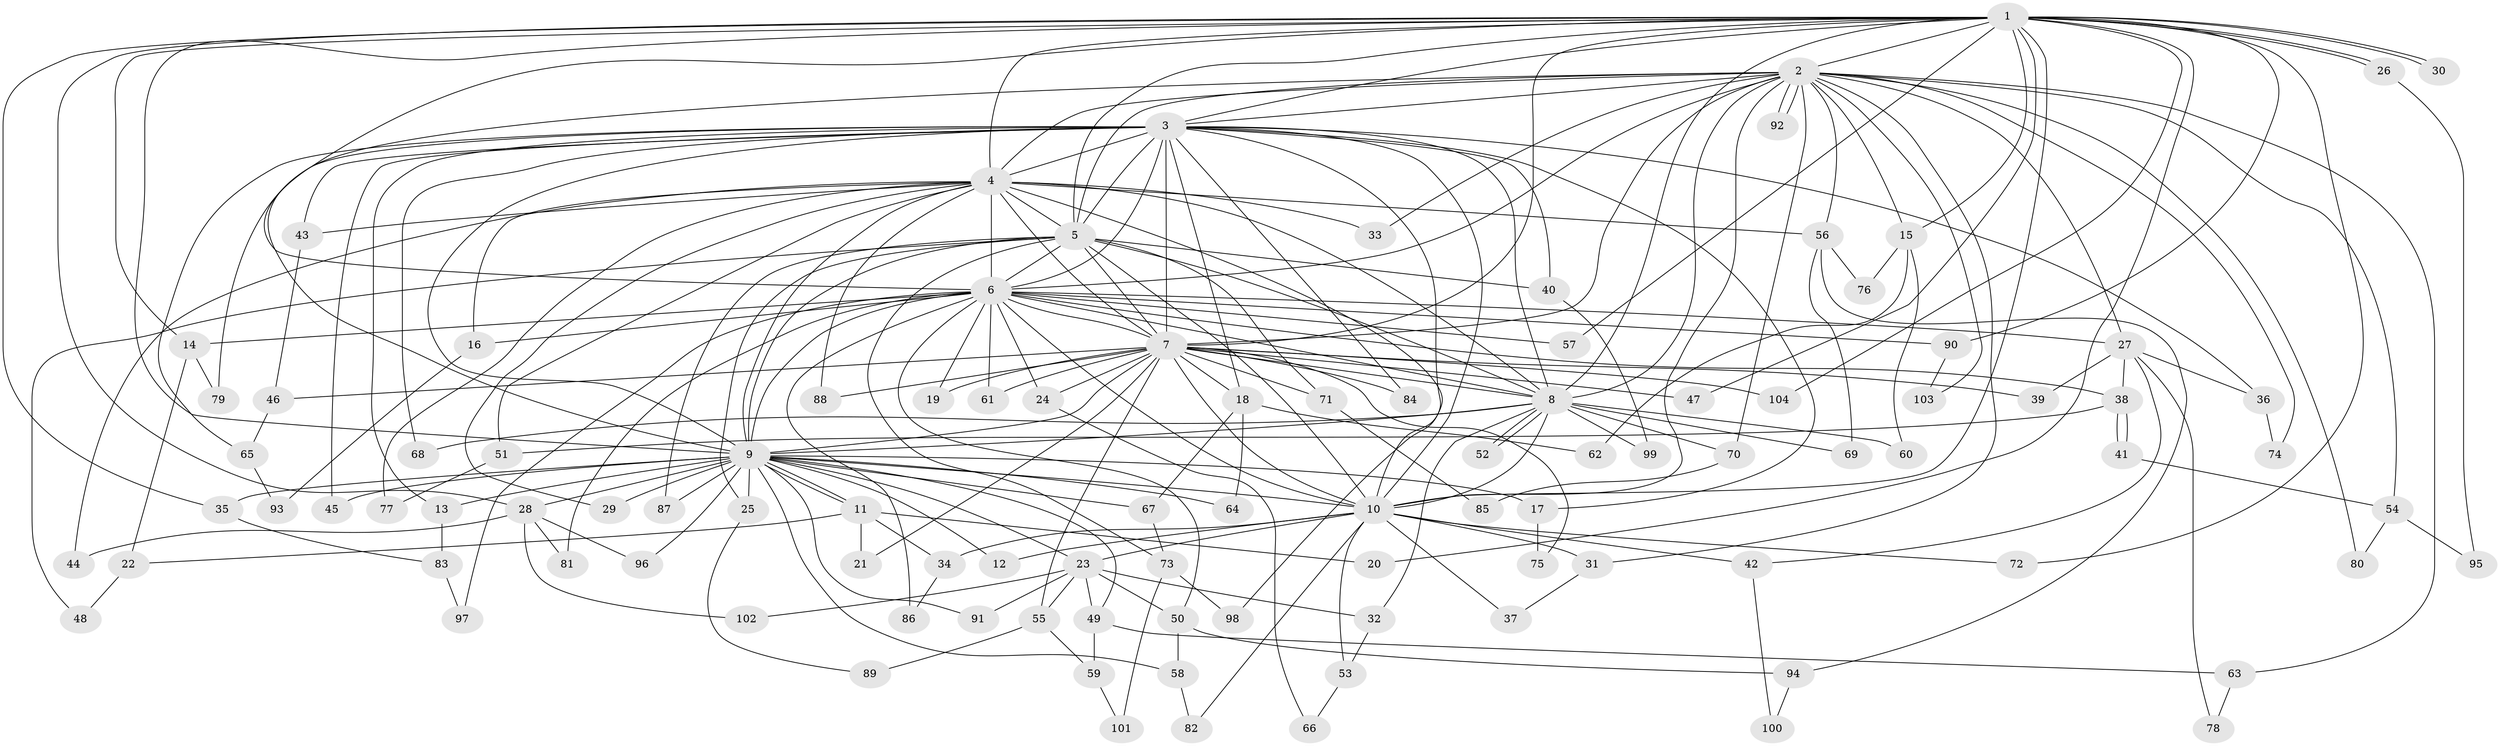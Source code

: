 // Generated by graph-tools (version 1.1) at 2025/34/03/09/25 02:34:45]
// undirected, 104 vertices, 233 edges
graph export_dot {
graph [start="1"]
  node [color=gray90,style=filled];
  1;
  2;
  3;
  4;
  5;
  6;
  7;
  8;
  9;
  10;
  11;
  12;
  13;
  14;
  15;
  16;
  17;
  18;
  19;
  20;
  21;
  22;
  23;
  24;
  25;
  26;
  27;
  28;
  29;
  30;
  31;
  32;
  33;
  34;
  35;
  36;
  37;
  38;
  39;
  40;
  41;
  42;
  43;
  44;
  45;
  46;
  47;
  48;
  49;
  50;
  51;
  52;
  53;
  54;
  55;
  56;
  57;
  58;
  59;
  60;
  61;
  62;
  63;
  64;
  65;
  66;
  67;
  68;
  69;
  70;
  71;
  72;
  73;
  74;
  75;
  76;
  77;
  78;
  79;
  80;
  81;
  82;
  83;
  84;
  85;
  86;
  87;
  88;
  89;
  90;
  91;
  92;
  93;
  94;
  95;
  96;
  97;
  98;
  99;
  100;
  101;
  102;
  103;
  104;
  1 -- 2;
  1 -- 3;
  1 -- 4;
  1 -- 5;
  1 -- 6;
  1 -- 7;
  1 -- 8;
  1 -- 9;
  1 -- 10;
  1 -- 14;
  1 -- 15;
  1 -- 20;
  1 -- 26;
  1 -- 26;
  1 -- 28;
  1 -- 30;
  1 -- 30;
  1 -- 35;
  1 -- 47;
  1 -- 57;
  1 -- 72;
  1 -- 90;
  1 -- 104;
  2 -- 3;
  2 -- 4;
  2 -- 5;
  2 -- 6;
  2 -- 7;
  2 -- 8;
  2 -- 9;
  2 -- 10;
  2 -- 15;
  2 -- 27;
  2 -- 31;
  2 -- 33;
  2 -- 54;
  2 -- 56;
  2 -- 63;
  2 -- 70;
  2 -- 74;
  2 -- 80;
  2 -- 92;
  2 -- 92;
  2 -- 103;
  3 -- 4;
  3 -- 5;
  3 -- 6;
  3 -- 7;
  3 -- 8;
  3 -- 9;
  3 -- 10;
  3 -- 13;
  3 -- 17;
  3 -- 18;
  3 -- 36;
  3 -- 40;
  3 -- 43;
  3 -- 45;
  3 -- 65;
  3 -- 68;
  3 -- 79;
  3 -- 84;
  3 -- 98;
  4 -- 5;
  4 -- 6;
  4 -- 7;
  4 -- 8;
  4 -- 9;
  4 -- 10;
  4 -- 16;
  4 -- 29;
  4 -- 33;
  4 -- 43;
  4 -- 44;
  4 -- 51;
  4 -- 56;
  4 -- 77;
  4 -- 88;
  5 -- 6;
  5 -- 7;
  5 -- 8;
  5 -- 9;
  5 -- 10;
  5 -- 25;
  5 -- 40;
  5 -- 48;
  5 -- 71;
  5 -- 73;
  5 -- 87;
  6 -- 7;
  6 -- 8;
  6 -- 9;
  6 -- 10;
  6 -- 14;
  6 -- 16;
  6 -- 19;
  6 -- 24;
  6 -- 27;
  6 -- 38;
  6 -- 50;
  6 -- 57;
  6 -- 61;
  6 -- 81;
  6 -- 86;
  6 -- 90;
  6 -- 97;
  7 -- 8;
  7 -- 9;
  7 -- 10;
  7 -- 18;
  7 -- 19;
  7 -- 21;
  7 -- 24;
  7 -- 39;
  7 -- 46;
  7 -- 47;
  7 -- 55;
  7 -- 61;
  7 -- 71;
  7 -- 75;
  7 -- 84;
  7 -- 88;
  7 -- 104;
  8 -- 9;
  8 -- 10;
  8 -- 32;
  8 -- 52;
  8 -- 52;
  8 -- 60;
  8 -- 68;
  8 -- 69;
  8 -- 70;
  8 -- 99;
  9 -- 10;
  9 -- 11;
  9 -- 11;
  9 -- 12;
  9 -- 13;
  9 -- 17;
  9 -- 23;
  9 -- 25;
  9 -- 28;
  9 -- 29;
  9 -- 35;
  9 -- 45;
  9 -- 49;
  9 -- 58;
  9 -- 64;
  9 -- 67;
  9 -- 87;
  9 -- 91;
  9 -- 96;
  10 -- 12;
  10 -- 23;
  10 -- 31;
  10 -- 34;
  10 -- 37;
  10 -- 42;
  10 -- 53;
  10 -- 72;
  10 -- 82;
  11 -- 20;
  11 -- 21;
  11 -- 22;
  11 -- 34;
  13 -- 83;
  14 -- 22;
  14 -- 79;
  15 -- 60;
  15 -- 62;
  15 -- 76;
  16 -- 93;
  17 -- 75;
  18 -- 62;
  18 -- 64;
  18 -- 67;
  22 -- 48;
  23 -- 32;
  23 -- 49;
  23 -- 50;
  23 -- 55;
  23 -- 91;
  23 -- 102;
  24 -- 66;
  25 -- 89;
  26 -- 95;
  27 -- 36;
  27 -- 38;
  27 -- 39;
  27 -- 42;
  27 -- 78;
  28 -- 44;
  28 -- 81;
  28 -- 96;
  28 -- 102;
  31 -- 37;
  32 -- 53;
  34 -- 86;
  35 -- 83;
  36 -- 74;
  38 -- 41;
  38 -- 41;
  38 -- 51;
  40 -- 99;
  41 -- 54;
  42 -- 100;
  43 -- 46;
  46 -- 65;
  49 -- 59;
  49 -- 63;
  50 -- 58;
  50 -- 94;
  51 -- 77;
  53 -- 66;
  54 -- 80;
  54 -- 95;
  55 -- 59;
  55 -- 89;
  56 -- 69;
  56 -- 76;
  56 -- 94;
  58 -- 82;
  59 -- 101;
  63 -- 78;
  65 -- 93;
  67 -- 73;
  70 -- 85;
  71 -- 85;
  73 -- 98;
  73 -- 101;
  83 -- 97;
  90 -- 103;
  94 -- 100;
}
